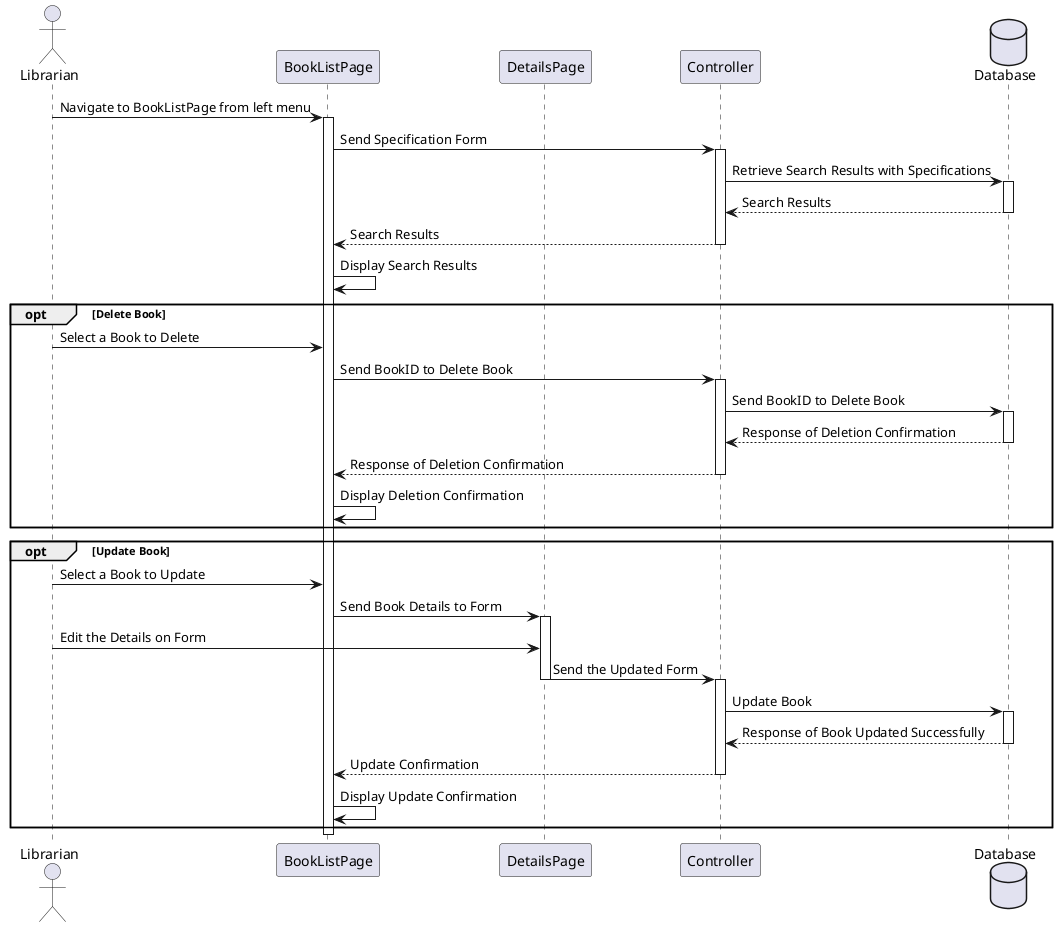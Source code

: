 @startuml SearchBookForLibrarian
actor Librarian
participant BookListPage as SearchPage
participant DetailsPage as DetailsPage
participant Controller as Controller
database Database

Librarian -> SearchPage: Navigate to BookListPage from left menu
activate SearchPage

SearchPage -> Controller: Send Specification Form
activate Controller

Controller -> Database: Retrieve Search Results with Specifications
activate Database

Database --> Controller:  Search Results
deactivate Database

Controller --> SearchPage:  Search Results
deactivate Controller
SearchPage -> SearchPage: Display Search Results

opt Delete Book
    Librarian -> SearchPage: Select a Book to Delete
    SearchPage -> Controller: Send BookID to Delete Book
    activate Controller

    Controller -> Database: Send BookID to Delete Book
    activate Database

    Database --> Controller: Response of Deletion Confirmation
    deactivate Database

    Controller --> SearchPage: Response of Deletion Confirmation
    deactivate Controller
    SearchPage -> SearchPage: Display Deletion Confirmation
end

opt Update Book
    Librarian -> SearchPage: Select a Book to Update
    
    SearchPage -> DetailsPage: Send Book Details to Form
    activate DetailsPage
    Librarian -> DetailsPage: Edit the Details on Form
    
    DetailsPage -> Controller: Send the Updated Form
    deactivate DetailsPage
    activate Controller
    
    Controller -> Database: Update Book
    activate Database

    Database --> Controller: Response of Book Updated Successfully
    deactivate Database

    Controller --> SearchPage:  Update Confirmation
    deactivate Controller
    SearchPage -> SearchPage: Display Update Confirmation
end

deactivate SearchPage
@enduml

